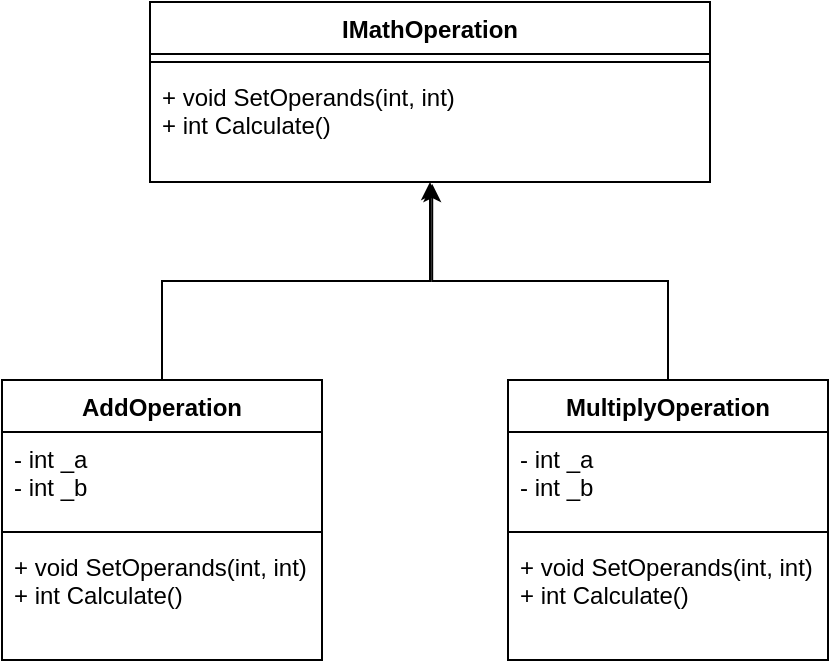 <mxfile version="14.9.8" type="github" pages="2">
  <diagram id="C5RBs43oDa-KdzZeNtuy" name="Page-1">
    <mxGraphModel dx="1422" dy="781" grid="0" gridSize="10" guides="1" tooltips="1" connect="1" arrows="1" fold="1" page="1" pageScale="1" pageWidth="827" pageHeight="1169" math="0" shadow="0">
      <root>
        <mxCell id="WIyWlLk6GJQsqaUBKTNV-0" />
        <mxCell id="WIyWlLk6GJQsqaUBKTNV-1" parent="WIyWlLk6GJQsqaUBKTNV-0" />
        <mxCell id="BE2temR-fq-hZpaHyCqO-7" value="IMathOperation" style="swimlane;fontStyle=1;align=center;verticalAlign=top;childLayout=stackLayout;horizontal=1;startSize=26;horizontalStack=0;resizeParent=1;resizeParentMax=0;resizeLast=0;collapsible=1;marginBottom=0;" vertex="1" parent="WIyWlLk6GJQsqaUBKTNV-1">
          <mxGeometry x="155" y="69" width="280" height="90" as="geometry" />
        </mxCell>
        <mxCell id="BE2temR-fq-hZpaHyCqO-9" value="" style="line;strokeWidth=1;fillColor=none;align=left;verticalAlign=middle;spacingTop=-1;spacingLeft=3;spacingRight=3;rotatable=0;labelPosition=right;points=[];portConstraint=eastwest;" vertex="1" parent="BE2temR-fq-hZpaHyCqO-7">
          <mxGeometry y="26" width="280" height="8" as="geometry" />
        </mxCell>
        <mxCell id="BE2temR-fq-hZpaHyCqO-10" value="+ void SetOperands(int, int)&#xa;+ int Calculate()&#xa;" style="text;strokeColor=none;fillColor=none;align=left;verticalAlign=top;spacingLeft=4;spacingRight=4;overflow=hidden;rotatable=0;points=[[0,0.5],[1,0.5]];portConstraint=eastwest;" vertex="1" parent="BE2temR-fq-hZpaHyCqO-7">
          <mxGeometry y="34" width="280" height="56" as="geometry" />
        </mxCell>
        <mxCell id="BE2temR-fq-hZpaHyCqO-20" style="edgeStyle=orthogonalEdgeStyle;rounded=0;orthogonalLoop=1;jettySize=auto;html=1;exitX=0.5;exitY=0;exitDx=0;exitDy=0;entryX=0.5;entryY=1;entryDx=0;entryDy=0;" edge="1" parent="WIyWlLk6GJQsqaUBKTNV-1" source="BE2temR-fq-hZpaHyCqO-11" target="BE2temR-fq-hZpaHyCqO-7">
          <mxGeometry relative="1" as="geometry" />
        </mxCell>
        <mxCell id="BE2temR-fq-hZpaHyCqO-11" value="AddOperation" style="swimlane;fontStyle=1;align=center;verticalAlign=top;childLayout=stackLayout;horizontal=1;startSize=26;horizontalStack=0;resizeParent=1;resizeParentMax=0;resizeLast=0;collapsible=1;marginBottom=0;" vertex="1" parent="WIyWlLk6GJQsqaUBKTNV-1">
          <mxGeometry x="81" y="258" width="160" height="140" as="geometry" />
        </mxCell>
        <mxCell id="BE2temR-fq-hZpaHyCqO-12" value="- int _a&#xa;- int _b&#xa;" style="text;strokeColor=none;fillColor=none;align=left;verticalAlign=top;spacingLeft=4;spacingRight=4;overflow=hidden;rotatable=0;points=[[0,0.5],[1,0.5]];portConstraint=eastwest;" vertex="1" parent="BE2temR-fq-hZpaHyCqO-11">
          <mxGeometry y="26" width="160" height="46" as="geometry" />
        </mxCell>
        <mxCell id="BE2temR-fq-hZpaHyCqO-13" value="" style="line;strokeWidth=1;fillColor=none;align=left;verticalAlign=middle;spacingTop=-1;spacingLeft=3;spacingRight=3;rotatable=0;labelPosition=right;points=[];portConstraint=eastwest;" vertex="1" parent="BE2temR-fq-hZpaHyCqO-11">
          <mxGeometry y="72" width="160" height="8" as="geometry" />
        </mxCell>
        <mxCell id="BE2temR-fq-hZpaHyCqO-14" value="+ void SetOperands(int, int)&#xa;+ int Calculate()&#xa;&#xa;&#xa;" style="text;strokeColor=none;fillColor=none;align=left;verticalAlign=top;spacingLeft=4;spacingRight=4;overflow=hidden;rotatable=0;points=[[0,0.5],[1,0.5]];portConstraint=eastwest;" vertex="1" parent="BE2temR-fq-hZpaHyCqO-11">
          <mxGeometry y="80" width="160" height="60" as="geometry" />
        </mxCell>
        <mxCell id="BE2temR-fq-hZpaHyCqO-25" style="edgeStyle=orthogonalEdgeStyle;rounded=0;orthogonalLoop=1;jettySize=auto;html=1;entryX=0.504;entryY=1.018;entryDx=0;entryDy=0;entryPerimeter=0;" edge="1" parent="WIyWlLk6GJQsqaUBKTNV-1" source="BE2temR-fq-hZpaHyCqO-21" target="BE2temR-fq-hZpaHyCqO-10">
          <mxGeometry relative="1" as="geometry" />
        </mxCell>
        <mxCell id="BE2temR-fq-hZpaHyCqO-21" value="MultiplyOperation" style="swimlane;fontStyle=1;align=center;verticalAlign=top;childLayout=stackLayout;horizontal=1;startSize=26;horizontalStack=0;resizeParent=1;resizeParentMax=0;resizeLast=0;collapsible=1;marginBottom=0;" vertex="1" parent="WIyWlLk6GJQsqaUBKTNV-1">
          <mxGeometry x="334" y="258" width="160" height="140" as="geometry" />
        </mxCell>
        <mxCell id="BE2temR-fq-hZpaHyCqO-22" value="- int _a&#xa;- int _b&#xa;" style="text;strokeColor=none;fillColor=none;align=left;verticalAlign=top;spacingLeft=4;spacingRight=4;overflow=hidden;rotatable=0;points=[[0,0.5],[1,0.5]];portConstraint=eastwest;" vertex="1" parent="BE2temR-fq-hZpaHyCqO-21">
          <mxGeometry y="26" width="160" height="46" as="geometry" />
        </mxCell>
        <mxCell id="BE2temR-fq-hZpaHyCqO-23" value="" style="line;strokeWidth=1;fillColor=none;align=left;verticalAlign=middle;spacingTop=-1;spacingLeft=3;spacingRight=3;rotatable=0;labelPosition=right;points=[];portConstraint=eastwest;" vertex="1" parent="BE2temR-fq-hZpaHyCqO-21">
          <mxGeometry y="72" width="160" height="8" as="geometry" />
        </mxCell>
        <mxCell id="BE2temR-fq-hZpaHyCqO-24" value="+ void SetOperands(int, int)&#xa;+ int Calculate()&#xa;&#xa;&#xa;" style="text;strokeColor=none;fillColor=none;align=left;verticalAlign=top;spacingLeft=4;spacingRight=4;overflow=hidden;rotatable=0;points=[[0,0.5],[1,0.5]];portConstraint=eastwest;" vertex="1" parent="BE2temR-fq-hZpaHyCqO-21">
          <mxGeometry y="80" width="160" height="60" as="geometry" />
        </mxCell>
      </root>
    </mxGraphModel>
  </diagram>
  <diagram id="43k8RW1OA9o0gCVhY2fS" name="Page-2">
    <mxGraphModel dx="1422" dy="781" grid="0" gridSize="10" guides="1" tooltips="1" connect="1" arrows="1" fold="1" page="1" pageScale="1" pageWidth="827" pageHeight="1169" math="0" shadow="0">
      <root>
        <mxCell id="CzUpVHc_vLhUC_1OeYiV-0" />
        <mxCell id="CzUpVHc_vLhUC_1OeYiV-1" parent="CzUpVHc_vLhUC_1OeYiV-0" />
        <mxCell id="CzUpVHc_vLhUC_1OeYiV-2" value="IVehicle" style="swimlane;fontStyle=1;align=center;verticalAlign=top;childLayout=stackLayout;horizontal=1;startSize=26;horizontalStack=0;resizeParent=1;resizeParentMax=0;resizeLast=0;collapsible=1;marginBottom=0;" vertex="1" parent="CzUpVHc_vLhUC_1OeYiV-1">
          <mxGeometry x="155" y="69" width="280" height="90" as="geometry" />
        </mxCell>
        <mxCell id="CzUpVHc_vLhUC_1OeYiV-3" value="" style="line;strokeWidth=1;fillColor=none;align=left;verticalAlign=middle;spacingTop=-1;spacingLeft=3;spacingRight=3;rotatable=0;labelPosition=right;points=[];portConstraint=eastwest;" vertex="1" parent="CzUpVHc_vLhUC_1OeYiV-2">
          <mxGeometry y="26" width="280" height="8" as="geometry" />
        </mxCell>
        <mxCell id="CzUpVHc_vLhUC_1OeYiV-4" value="+ int GetTyresCount()&#xa;+ string GetVehicleType()&#xa;" style="text;strokeColor=none;fillColor=none;align=left;verticalAlign=top;spacingLeft=4;spacingRight=4;overflow=hidden;rotatable=0;points=[[0,0.5],[1,0.5]];portConstraint=eastwest;" vertex="1" parent="CzUpVHc_vLhUC_1OeYiV-2">
          <mxGeometry y="34" width="280" height="56" as="geometry" />
        </mxCell>
        <mxCell id="CzUpVHc_vLhUC_1OeYiV-5" style="edgeStyle=orthogonalEdgeStyle;rounded=0;orthogonalLoop=1;jettySize=auto;html=1;exitX=0.5;exitY=0;exitDx=0;exitDy=0;entryX=0.5;entryY=1;entryDx=0;entryDy=0;" edge="1" parent="CzUpVHc_vLhUC_1OeYiV-1" source="CzUpVHc_vLhUC_1OeYiV-6" target="CzUpVHc_vLhUC_1OeYiV-2">
          <mxGeometry relative="1" as="geometry" />
        </mxCell>
        <mxCell id="CzUpVHc_vLhUC_1OeYiV-6" value="Bike" style="swimlane;fontStyle=1;align=center;verticalAlign=top;childLayout=stackLayout;horizontal=1;startSize=26;horizontalStack=0;resizeParent=1;resizeParentMax=0;resizeLast=0;collapsible=1;marginBottom=0;" vertex="1" parent="CzUpVHc_vLhUC_1OeYiV-1">
          <mxGeometry x="81" y="258" width="160" height="140" as="geometry" />
        </mxCell>
        <mxCell id="CzUpVHc_vLhUC_1OeYiV-7" value="&#xa;" style="text;strokeColor=none;fillColor=none;align=left;verticalAlign=top;spacingLeft=4;spacingRight=4;overflow=hidden;rotatable=0;points=[[0,0.5],[1,0.5]];portConstraint=eastwest;" vertex="1" parent="CzUpVHc_vLhUC_1OeYiV-6">
          <mxGeometry y="26" width="160" height="46" as="geometry" />
        </mxCell>
        <mxCell id="CzUpVHc_vLhUC_1OeYiV-8" value="" style="line;strokeWidth=1;fillColor=none;align=left;verticalAlign=middle;spacingTop=-1;spacingLeft=3;spacingRight=3;rotatable=0;labelPosition=right;points=[];portConstraint=eastwest;" vertex="1" parent="CzUpVHc_vLhUC_1OeYiV-6">
          <mxGeometry y="72" width="160" height="8" as="geometry" />
        </mxCell>
        <mxCell id="CzUpVHc_vLhUC_1OeYiV-9" value="+ int GetTyresCount()&#xa;+ string GetVehicleType()&#xa;&#xa;&#xa;" style="text;strokeColor=none;fillColor=none;align=left;verticalAlign=top;spacingLeft=4;spacingRight=4;overflow=hidden;rotatable=0;points=[[0,0.5],[1,0.5]];portConstraint=eastwest;" vertex="1" parent="CzUpVHc_vLhUC_1OeYiV-6">
          <mxGeometry y="80" width="160" height="60" as="geometry" />
        </mxCell>
        <mxCell id="CzUpVHc_vLhUC_1OeYiV-10" style="edgeStyle=orthogonalEdgeStyle;rounded=0;orthogonalLoop=1;jettySize=auto;html=1;entryX=0.504;entryY=1.018;entryDx=0;entryDy=0;entryPerimeter=0;" edge="1" parent="CzUpVHc_vLhUC_1OeYiV-1" source="CzUpVHc_vLhUC_1OeYiV-11" target="CzUpVHc_vLhUC_1OeYiV-4">
          <mxGeometry relative="1" as="geometry" />
        </mxCell>
        <mxCell id="CzUpVHc_vLhUC_1OeYiV-11" value="Car" style="swimlane;fontStyle=1;align=center;verticalAlign=top;childLayout=stackLayout;horizontal=1;startSize=26;horizontalStack=0;resizeParent=1;resizeParentMax=0;resizeLast=0;collapsible=1;marginBottom=0;" vertex="1" parent="CzUpVHc_vLhUC_1OeYiV-1">
          <mxGeometry x="334" y="258" width="160" height="140" as="geometry" />
        </mxCell>
        <mxCell id="CzUpVHc_vLhUC_1OeYiV-12" value="&#xa;" style="text;strokeColor=none;fillColor=none;align=left;verticalAlign=top;spacingLeft=4;spacingRight=4;overflow=hidden;rotatable=0;points=[[0,0.5],[1,0.5]];portConstraint=eastwest;" vertex="1" parent="CzUpVHc_vLhUC_1OeYiV-11">
          <mxGeometry y="26" width="160" height="46" as="geometry" />
        </mxCell>
        <mxCell id="CzUpVHc_vLhUC_1OeYiV-13" value="" style="line;strokeWidth=1;fillColor=none;align=left;verticalAlign=middle;spacingTop=-1;spacingLeft=3;spacingRight=3;rotatable=0;labelPosition=right;points=[];portConstraint=eastwest;" vertex="1" parent="CzUpVHc_vLhUC_1OeYiV-11">
          <mxGeometry y="72" width="160" height="8" as="geometry" />
        </mxCell>
        <mxCell id="CzUpVHc_vLhUC_1OeYiV-14" value="+ int GetTyresCount()&#xa;+ string GetVehicleType()&#xa;&#xa;&#xa;" style="text;strokeColor=none;fillColor=none;align=left;verticalAlign=top;spacingLeft=4;spacingRight=4;overflow=hidden;rotatable=0;points=[[0,0.5],[1,0.5]];portConstraint=eastwest;" vertex="1" parent="CzUpVHc_vLhUC_1OeYiV-11">
          <mxGeometry y="80" width="160" height="60" as="geometry" />
        </mxCell>
      </root>
    </mxGraphModel>
  </diagram>
</mxfile>
